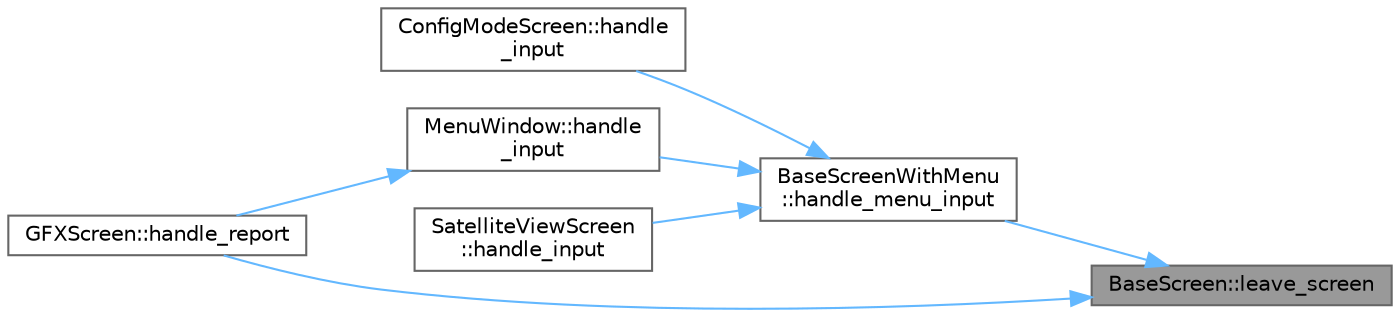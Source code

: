 digraph "BaseScreen::leave_screen"
{
 // LATEX_PDF_SIZE
  bgcolor="transparent";
  edge [fontname=Helvetica,fontsize=10,labelfontname=Helvetica,labelfontsize=10];
  node [fontname=Helvetica,fontsize=10,shape=box,height=0.2,width=0.4];
  rankdir="RL";
  Node1 [id="Node000001",label="BaseScreen::leave_screen",height=0.2,width=0.4,color="gray40", fillcolor="grey60", style="filled", fontcolor="black",tooltip=" "];
  Node1 -> Node2 [id="edge1_Node000001_Node000002",dir="back",color="steelblue1",style="solid",tooltip=" "];
  Node2 [id="Node000002",label="BaseScreenWithMenu\l::handle_menu_input",height=0.2,width=0.4,color="grey40", fillcolor="white", style="filled",URL="$class_base_screen_with_menu.html#ad5a98a6810c71d60582197b4cec5bb5d",tooltip=" "];
  Node2 -> Node3 [id="edge2_Node000002_Node000003",dir="back",color="steelblue1",style="solid",tooltip=" "];
  Node3 [id="Node000003",label="ConfigModeScreen::handle\l_input",height=0.2,width=0.4,color="grey40", fillcolor="white", style="filled",URL="$class_config_mode_screen.html#a7fcba3bb1764bd72b76c1f80f1f6a762",tooltip=" "];
  Node2 -> Node4 [id="edge3_Node000002_Node000004",dir="back",color="steelblue1",style="solid",tooltip=" "];
  Node4 [id="Node000004",label="MenuWindow::handle\l_input",height=0.2,width=0.4,color="grey40", fillcolor="white", style="filled",URL="$class_menu_window.html#afe3cdb7f44d6d7a534044abc6b4e1b92",tooltip=" "];
  Node4 -> Node5 [id="edge4_Node000004_Node000005",dir="back",color="steelblue1",style="solid",tooltip=" "];
  Node5 [id="Node000005",label="GFXScreen::handle_report",height=0.2,width=0.4,color="grey40", fillcolor="white", style="filled",URL="$class_g_f_x_screen.html#aea8f5b94e15d3fcc53790cf1df9d915a",tooltip=" "];
  Node2 -> Node6 [id="edge5_Node000002_Node000006",dir="back",color="steelblue1",style="solid",tooltip=" "];
  Node6 [id="Node000006",label="SatelliteViewScreen\l::handle_input",height=0.2,width=0.4,color="grey40", fillcolor="white", style="filled",URL="$class_satellite_view_screen.html#a14b2221b6c62c0bf858f9f8816140b96",tooltip=" "];
  Node1 -> Node5 [id="edge6_Node000001_Node000005",dir="back",color="steelblue1",style="solid",tooltip=" "];
}
